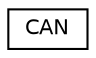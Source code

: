 digraph "Graphical Class Hierarchy"
{
  edge [fontname="Helvetica",fontsize="10",labelfontname="Helvetica",labelfontsize="10"];
  node [fontname="Helvetica",fontsize="10",shape=record];
  rankdir="LR";
  Node0 [label="CAN",height=0.2,width=0.4,color="black", fillcolor="white", style="filled",URL="$classCAN.html"];
}
